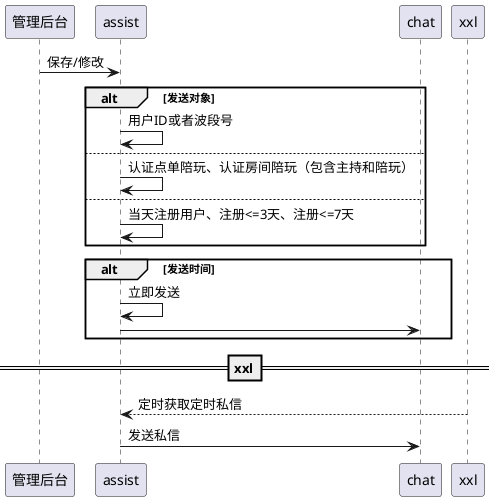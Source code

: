 @startuml
participant 管理后台
participant assist
participant chat
管理后台 -> assist: 保存/修改
alt 发送对象
assist -> assist:用户ID或者波段号
else
assist -> assist:认证点单陪玩、认证房间陪玩（包含主持和陪玩）
else
assist -> assist:当天注册用户、注册<=3天、注册<=7天
end

alt 发送时间
assist -> assist:立即发送
assist -> chat
end
==xxl==
xxl --> assist: 定时获取定时私信
assist -> chat: 发送私信
@enduml